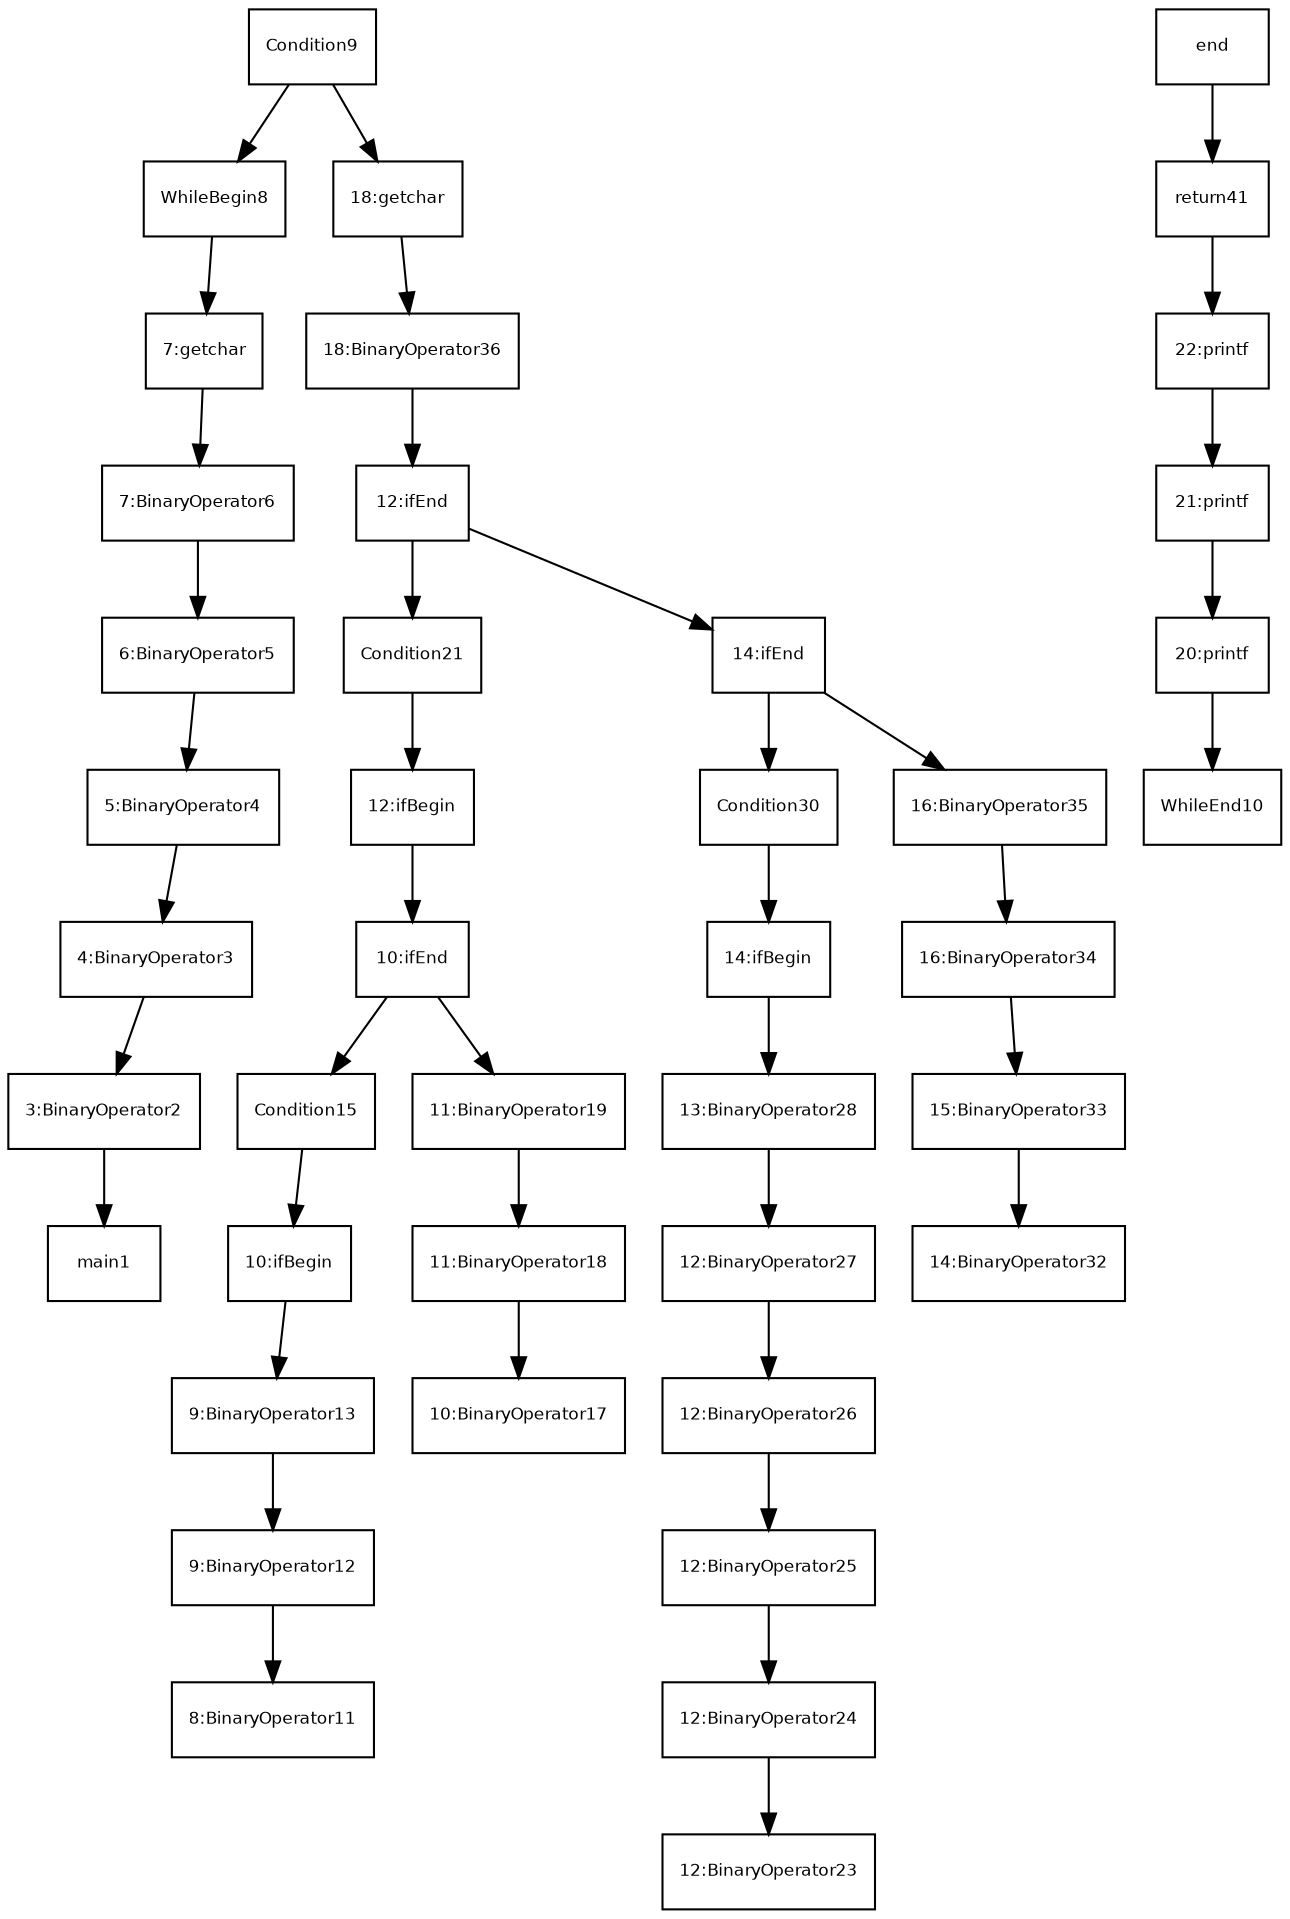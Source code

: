 
        digraph G {
                fontname = "Bitstream Vera Sans"
                fontsize = 8

                node [
                        fontname = "Bitstream Vera Sans"
                        fontsize = 8
                        shape = "record"
                ]

                edge [
                        fontname = "Bitstream Vera Sans"
                        fontsize = 8
                ] 


        main1 [label="main1"]
BinaryOperator2 -> main1
BinaryOperator2 [label="3:BinaryOperator2"]
BinaryOperator3 -> BinaryOperator2
BinaryOperator3 [label="4:BinaryOperator3"]
BinaryOperator4 -> BinaryOperator3
BinaryOperator4 [label="5:BinaryOperator4"]
BinaryOperator5 -> BinaryOperator4
BinaryOperator5 [label="6:BinaryOperator5"]
BinaryOperator6 -> BinaryOperator5
BinaryOperator6 [label="7:BinaryOperator6"]
callExpr7 -> BinaryOperator6
callExpr7 [label="7:getchar"]
WhileBegin8 -> callExpr7
WhileBegin8 [label="WhileBegin8"]
Condition9 -> WhileBegin8
Condition9 [label="Condition9"]
WhileEnd10 [label="WhileEnd10"]
callExpr38 -> WhileEnd10
BinaryOperator11 [label="8:BinaryOperator11"]
BinaryOperator12 -> BinaryOperator11
BinaryOperator12 [label="9:BinaryOperator12"]
BinaryOperator13 -> BinaryOperator12
BinaryOperator13 [label="9:BinaryOperator13"]
ifBegin14 -> BinaryOperator13
ifBegin14 [label="10:ifBegin"]
Condition15 -> ifBegin14
Condition15 [label="Condition15"]
ifEnd16 -> Condition15
ifEnd16 [label="10:ifEnd"]
ifBegin20 -> ifEnd16
BinaryOperator17 [label="10:BinaryOperator17"]
BinaryOperator18 -> BinaryOperator17
BinaryOperator18 [label="11:BinaryOperator18"]
BinaryOperator19 -> BinaryOperator18
BinaryOperator19 [label="11:BinaryOperator19"]
ifEnd16 -> BinaryOperator19
ifBegin20 [label="12:ifBegin"]
Condition21 -> ifBegin20
Condition21 [label="Condition21"]
ifEnd22 -> Condition21
ifEnd22 [label="12:ifEnd"]
BinaryOperator36 -> ifEnd22
BinaryOperator23 [label="12:BinaryOperator23"]
BinaryOperator24 -> BinaryOperator23
BinaryOperator24 [label="12:BinaryOperator24"]
BinaryOperator25 -> BinaryOperator24
BinaryOperator25 [label="12:BinaryOperator25"]
BinaryOperator26 -> BinaryOperator25
BinaryOperator26 [label="12:BinaryOperator26"]
BinaryOperator27 -> BinaryOperator26
BinaryOperator27 [label="12:BinaryOperator27"]
BinaryOperator28 -> BinaryOperator27
BinaryOperator28 [label="13:BinaryOperator28"]
ifBegin29 -> BinaryOperator28
ifBegin29 [label="14:ifBegin"]
Condition30 -> ifBegin29
Condition30 [label="Condition30"]
ifEnd31 -> Condition30
ifEnd31 [label="14:ifEnd"]
ifEnd22 -> ifEnd31
BinaryOperator32 [label="14:BinaryOperator32"]
BinaryOperator33 -> BinaryOperator32
BinaryOperator33 [label="15:BinaryOperator33"]
BinaryOperator34 -> BinaryOperator33
BinaryOperator34 [label="16:BinaryOperator34"]
BinaryOperator35 -> BinaryOperator34
BinaryOperator35 [label="16:BinaryOperator35"]
ifEnd31 -> BinaryOperator35
BinaryOperator36 [label="18:BinaryOperator36"]
callExpr37 -> BinaryOperator36
callExpr37 [label="18:getchar"]
Condition9 -> callExpr37
callExpr38 [label="20:printf"]
callExpr39 -> callExpr38
callExpr39 [label="21:printf"]
callExpr40 -> callExpr39
callExpr40 [label="22:printf"]
return41 -> callExpr40
return41 [label="return41"]
end -> return41
end [label="end"]

}